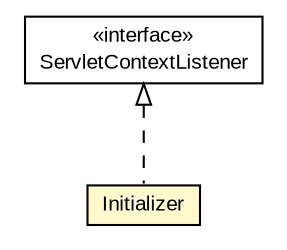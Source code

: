 #!/usr/local/bin/dot
#
# Class diagram 
# Generated by UMLGraph version R5_6-24-gf6e263 (http://www.umlgraph.org/)
#

digraph G {
	edge [fontname="arial",fontsize=10,labelfontname="arial",labelfontsize=10];
	node [fontname="arial",fontsize=10,shape=plaintext];
	nodesep=0.25;
	ranksep=0.5;
	// net.trajano.auth.Initializer
	c29 [label=<<table title="net.trajano.auth.Initializer" border="0" cellborder="1" cellspacing="0" cellpadding="2" port="p" bgcolor="lemonChiffon" href="./Initializer.html">
		<tr><td><table border="0" cellspacing="0" cellpadding="1">
<tr><td align="center" balign="center"> Initializer </td></tr>
		</table></td></tr>
		</table>>, URL="./Initializer.html", fontname="arial", fontcolor="black", fontsize=10.0];
	//net.trajano.auth.Initializer implements javax.servlet.ServletContextListener
	c33:p -> c29:p [dir=back,arrowtail=empty,style=dashed];
	// javax.servlet.ServletContextListener
	c33 [label=<<table title="javax.servlet.ServletContextListener" border="0" cellborder="1" cellspacing="0" cellpadding="2" port="p" href="http://java.sun.com/j2se/1.4.2/docs/api/javax/servlet/ServletContextListener.html">
		<tr><td><table border="0" cellspacing="0" cellpadding="1">
<tr><td align="center" balign="center"> &#171;interface&#187; </td></tr>
<tr><td align="center" balign="center"> ServletContextListener </td></tr>
		</table></td></tr>
		</table>>, URL="http://java.sun.com/j2se/1.4.2/docs/api/javax/servlet/ServletContextListener.html", fontname="arial", fontcolor="black", fontsize=10.0];
}

